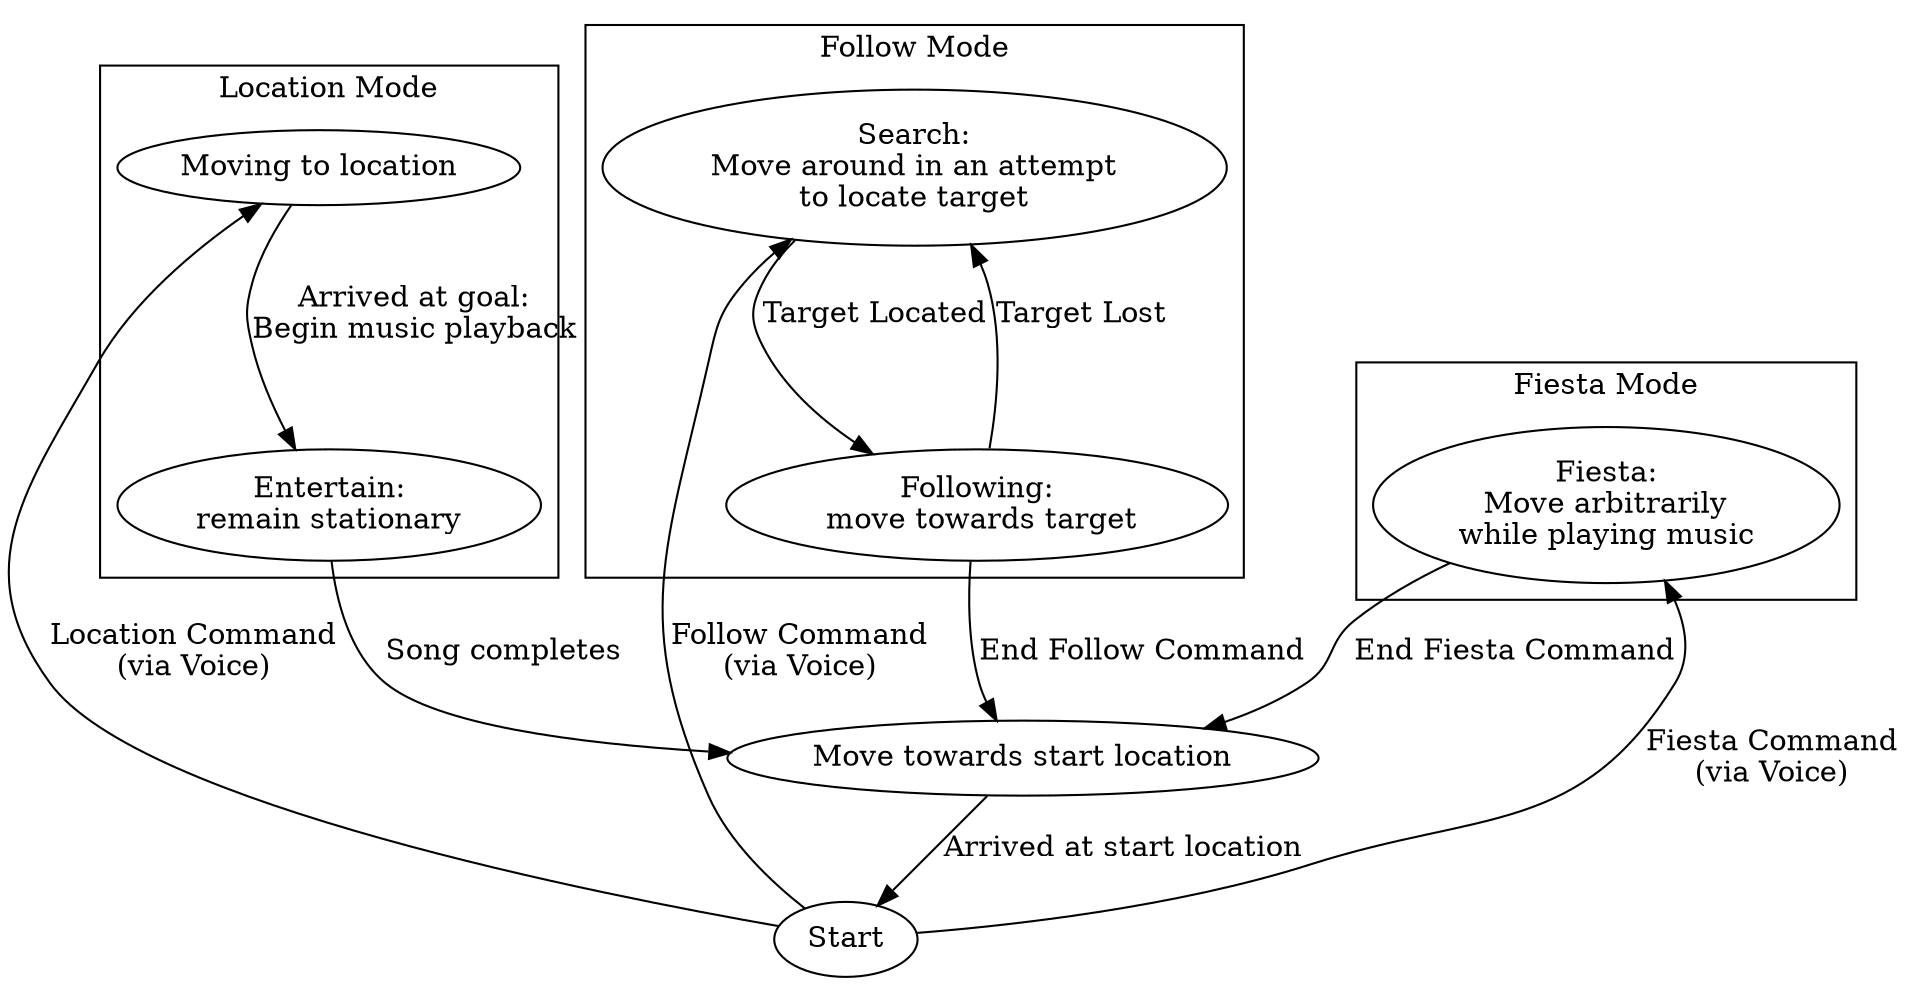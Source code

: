 // to generate png:
// dot -Tpng fsm.dot > fsm.png
digraph {
  Start
  Home [label = "Move towards start location"]
  subgraph cluster_0 {
    label = "Follow Mode"
    Search [label="Search:\nMove around in an attempt\nto locate target"]
    Following [label="Following:\n move towards target"]
  }

  subgraph cluster_1 {
    label = "Location Mode"
    Moving [label = "Moving to location"]
    Entertain [label="Entertain:\nremain stationary"]
  }

  subgraph cluster_2 {
    label = "Fiesta Mode"
    Fiesta [label="Fiesta:\nMove arbitrarily\nwhile playing music"]
  }

  Start->Search [label="Follow Command\n(via Voice)"]

  Search->Following [label="Target Located"]
  Following->Search [label="Target Lost"]

  Following->Home [label="End Follow Command"]
  Home->Start [label="Arrived at start location"]

  Start->Moving [label="Location Command\n(via Voice)"]
  Moving->Entertain [label="Arrived at goal:\nBegin music playback"]
  Entertain->Home [label="Song completes"]

  Start->Fiesta [label="Fiesta Command\n(via Voice)"]
  Fiesta->Home [label="End Fiesta Command"]
}
